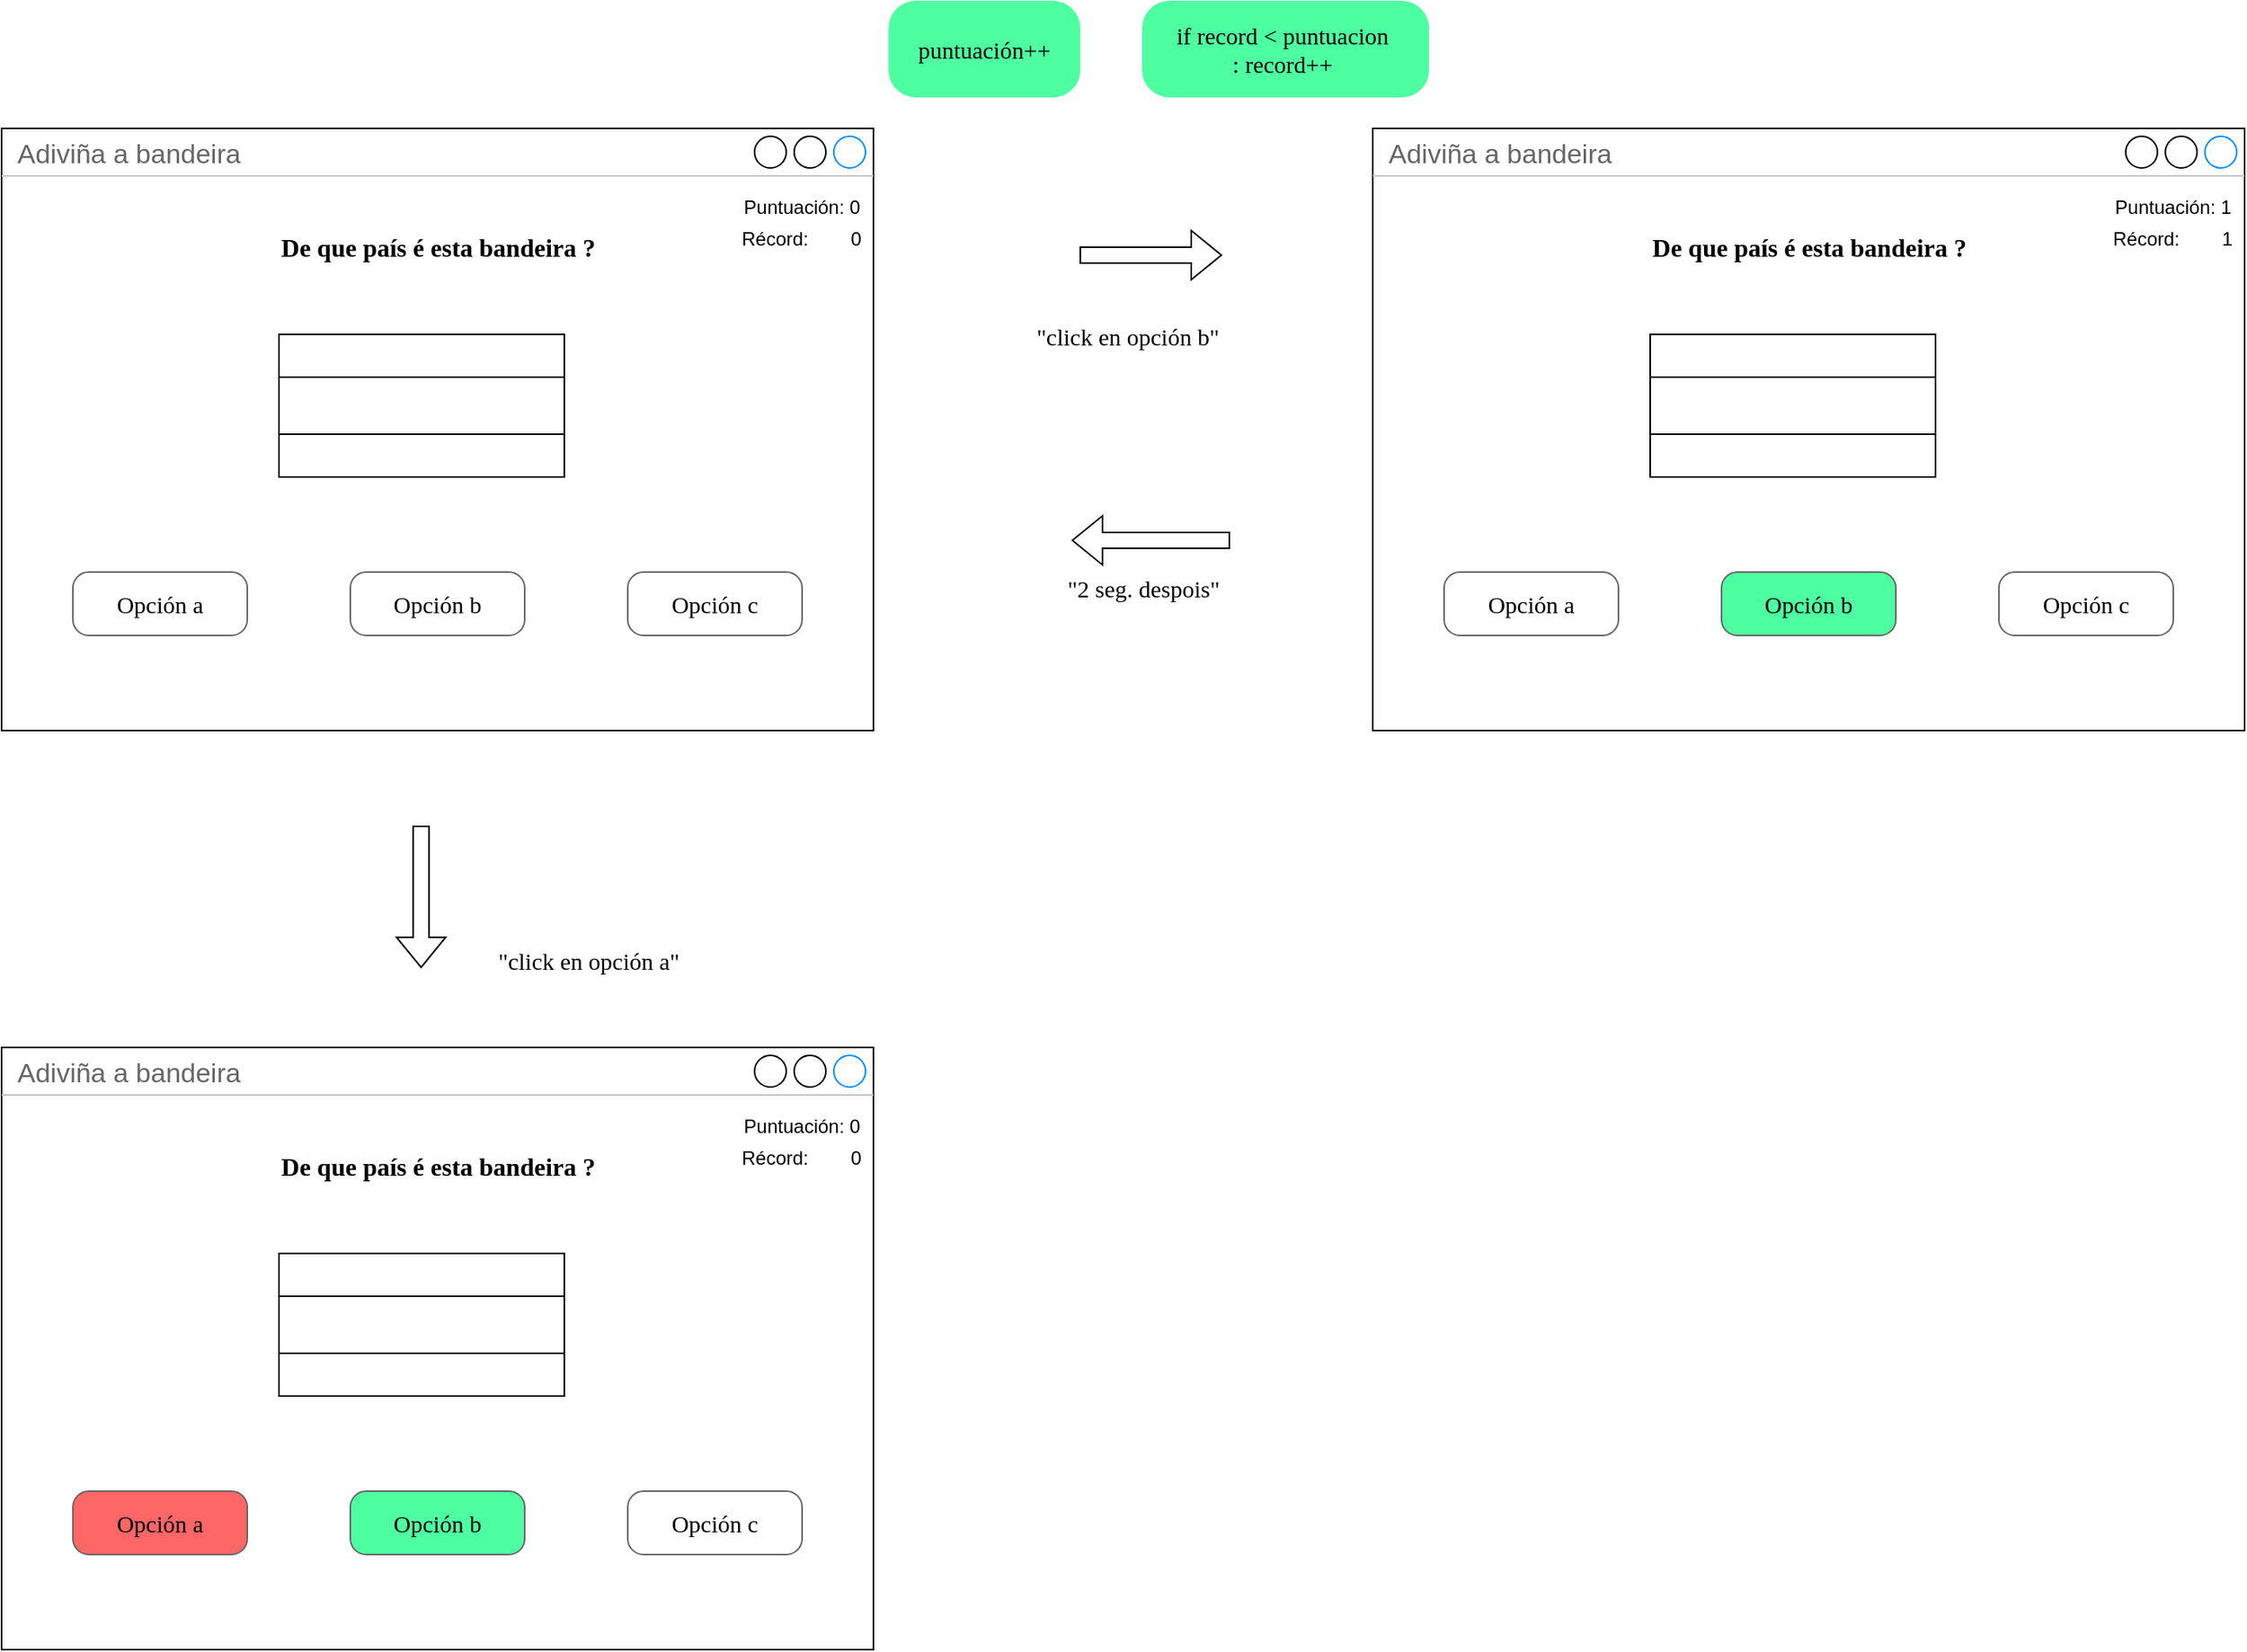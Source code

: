 <mxfile version="20.3.0" type="device"><diagram id="Ev63a6ccPwRTVV3kT35p" name="Page-1"><mxGraphModel dx="1778" dy="1089" grid="1" gridSize="10" guides="1" tooltips="1" connect="1" arrows="1" fold="1" page="1" pageScale="1" pageWidth="850" pageHeight="1100" math="0" shadow="0"><root><mxCell id="0"/><mxCell id="1" parent="0"/><mxCell id="_WvFIEk4BJGOZr_spW-U-1" value="Adiviña a bandeira" style="strokeWidth=1;shadow=0;dashed=0;align=center;html=1;shape=mxgraph.mockup.containers.window;align=left;verticalAlign=top;spacingLeft=8;strokeColor2=#008cff;strokeColor3=#c4c4c4;fontColor=#666666;mainText=;fontSize=17;labelBackgroundColor=none;" vertex="1" parent="1"><mxGeometry x="130" y="100" width="550" height="380" as="geometry"/></mxCell><mxCell id="_WvFIEk4BJGOZr_spW-U-2" value="De que país é esta bandeira ?" style="text;html=1;align=center;verticalAlign=middle;resizable=0;points=[];autosize=1;strokeColor=none;fillColor=none;fontFamily=FontFira;fontStyle=1;fontSize=16;" vertex="1" parent="1"><mxGeometry x="295" y="160" width="220" height="30" as="geometry"/></mxCell><mxCell id="_WvFIEk4BJGOZr_spW-U-3" value="Puntuación: 0" style="text;html=1;strokeColor=none;fillColor=none;align=center;verticalAlign=middle;whiteSpace=wrap;rounded=0;" vertex="1" parent="1"><mxGeometry x="595" y="140" width="80" height="20" as="geometry"/></mxCell><mxCell id="_WvFIEk4BJGOZr_spW-U-4" value="Récord:&amp;nbsp; &amp;nbsp; &amp;nbsp; &amp;nbsp; 0" style="text;html=1;strokeColor=none;fillColor=none;align=left;verticalAlign=middle;whiteSpace=wrap;rounded=0;" vertex="1" parent="1"><mxGeometry x="595" y="160" width="80" height="20" as="geometry"/></mxCell><mxCell id="_WvFIEk4BJGOZr_spW-U-8" value="" style="group" vertex="1" connectable="0" parent="1"><mxGeometry x="305" y="230" width="180" height="90" as="geometry"/></mxCell><mxCell id="_WvFIEk4BJGOZr_spW-U-6" value="" style="rounded=0;whiteSpace=wrap;html=1;fontSize=16;" vertex="1" parent="_WvFIEk4BJGOZr_spW-U-8"><mxGeometry width="180" height="90" as="geometry"/></mxCell><mxCell id="_WvFIEk4BJGOZr_spW-U-7" value="" style="rounded=0;whiteSpace=wrap;html=1;fontSize=16;" vertex="1" parent="_WvFIEk4BJGOZr_spW-U-8"><mxGeometry y="27" width="180" height="36" as="geometry"/></mxCell><mxCell id="_WvFIEk4BJGOZr_spW-U-9" value="Opción a" style="strokeWidth=1;shadow=0;dashed=0;align=center;html=1;shape=mxgraph.mockup.buttons.button;strokeColor=#666666;fontColor=#000000;mainText=;buttonStyle=round;fontSize=15;fontStyle=0;fillColor=#FFFFFF;whiteSpace=wrap;fontFamily=FontFira;" vertex="1" parent="1"><mxGeometry x="175" y="380" width="110" height="40" as="geometry"/></mxCell><mxCell id="_WvFIEk4BJGOZr_spW-U-10" value="Opción b" style="strokeWidth=1;shadow=0;dashed=0;align=center;html=1;shape=mxgraph.mockup.buttons.button;strokeColor=#666666;fontColor=#000000;mainText=;buttonStyle=round;fontSize=15;fontStyle=0;fillColor=#FFFFFF;whiteSpace=wrap;fontFamily=FontFira;" vertex="1" parent="1"><mxGeometry x="350" y="380" width="110" height="40" as="geometry"/></mxCell><mxCell id="_WvFIEk4BJGOZr_spW-U-11" value="Opción c" style="strokeWidth=1;shadow=0;dashed=0;align=center;html=1;shape=mxgraph.mockup.buttons.button;strokeColor=#666666;fontColor=#000000;mainText=;buttonStyle=round;fontSize=15;fontStyle=0;fillColor=#FFFFFF;whiteSpace=wrap;fontFamily=FontFira;" vertex="1" parent="1"><mxGeometry x="525" y="380" width="110" height="40" as="geometry"/></mxCell><mxCell id="_WvFIEk4BJGOZr_spW-U-12" value="Adiviña a bandeira" style="strokeWidth=1;shadow=0;dashed=0;align=center;html=1;shape=mxgraph.mockup.containers.window;align=left;verticalAlign=top;spacingLeft=8;strokeColor2=#008cff;strokeColor3=#c4c4c4;fontColor=#666666;mainText=;fontSize=17;labelBackgroundColor=none;" vertex="1" parent="1"><mxGeometry x="995" y="100" width="550" height="380" as="geometry"/></mxCell><mxCell id="_WvFIEk4BJGOZr_spW-U-13" value="De que país é esta bandeira ?" style="text;html=1;align=center;verticalAlign=middle;resizable=0;points=[];autosize=1;strokeColor=none;fillColor=none;fontFamily=FontFira;fontStyle=1;fontSize=16;" vertex="1" parent="1"><mxGeometry x="1160" y="160" width="220" height="30" as="geometry"/></mxCell><mxCell id="_WvFIEk4BJGOZr_spW-U-14" value="Puntuación: 1" style="text;html=1;strokeColor=none;fillColor=none;align=center;verticalAlign=middle;whiteSpace=wrap;rounded=0;" vertex="1" parent="1"><mxGeometry x="1460" y="140" width="80" height="20" as="geometry"/></mxCell><mxCell id="_WvFIEk4BJGOZr_spW-U-15" value="Récord:&amp;nbsp; &amp;nbsp; &amp;nbsp; &amp;nbsp; 1" style="text;html=1;strokeColor=none;fillColor=none;align=left;verticalAlign=middle;whiteSpace=wrap;rounded=0;" vertex="1" parent="1"><mxGeometry x="1460" y="160" width="80" height="20" as="geometry"/></mxCell><mxCell id="_WvFIEk4BJGOZr_spW-U-16" value="" style="group" vertex="1" connectable="0" parent="1"><mxGeometry x="1170" y="230" width="180" height="90" as="geometry"/></mxCell><mxCell id="_WvFIEk4BJGOZr_spW-U-17" value="" style="rounded=0;whiteSpace=wrap;html=1;fontSize=16;" vertex="1" parent="_WvFIEk4BJGOZr_spW-U-16"><mxGeometry width="180" height="90" as="geometry"/></mxCell><mxCell id="_WvFIEk4BJGOZr_spW-U-18" value="" style="rounded=0;whiteSpace=wrap;html=1;fontSize=16;" vertex="1" parent="_WvFIEk4BJGOZr_spW-U-16"><mxGeometry y="27" width="180" height="36" as="geometry"/></mxCell><mxCell id="_WvFIEk4BJGOZr_spW-U-19" value="Opción a" style="strokeWidth=1;shadow=0;dashed=0;align=center;html=1;shape=mxgraph.mockup.buttons.button;strokeColor=#666666;fontColor=#000000;mainText=;buttonStyle=round;fontSize=15;fontStyle=0;fillColor=#FFFFFF;whiteSpace=wrap;fontFamily=FontFira;" vertex="1" parent="1"><mxGeometry x="1040" y="380" width="110" height="40" as="geometry"/></mxCell><mxCell id="_WvFIEk4BJGOZr_spW-U-20" value="Opción b" style="strokeWidth=1;shadow=0;dashed=0;align=center;html=1;shape=mxgraph.mockup.buttons.button;strokeColor=#666666;fontColor=#000000;mainText=;buttonStyle=round;fontSize=15;fontStyle=0;fillColor=#4DFFA0;whiteSpace=wrap;fontFamily=FontFira;" vertex="1" parent="1"><mxGeometry x="1215" y="380" width="110" height="40" as="geometry"/></mxCell><mxCell id="_WvFIEk4BJGOZr_spW-U-21" value="Opción c" style="strokeWidth=1;shadow=0;dashed=0;align=center;html=1;shape=mxgraph.mockup.buttons.button;strokeColor=#666666;fontColor=#000000;mainText=;buttonStyle=round;fontSize=15;fontStyle=0;fillColor=#FFFFFF;whiteSpace=wrap;fontFamily=FontFira;" vertex="1" parent="1"><mxGeometry x="1390" y="380" width="110" height="40" as="geometry"/></mxCell><mxCell id="_WvFIEk4BJGOZr_spW-U-23" value="" style="shape=flexArrow;endArrow=classic;html=1;rounded=0;fontFamily=FontFira;fontSize=15;fontColor=#000000;" edge="1" parent="1"><mxGeometry width="50" height="50" relative="1" as="geometry"><mxPoint x="810" y="180" as="sourcePoint"/><mxPoint x="900" y="180" as="targetPoint"/></mxGeometry></mxCell><mxCell id="_WvFIEk4BJGOZr_spW-U-24" value="&quot;click en opción b&quot;" style="text;html=1;align=center;verticalAlign=middle;resizable=0;points=[];autosize=1;strokeColor=none;fillColor=none;fontSize=15;fontFamily=FontFira;fontColor=#000000;" vertex="1" parent="1"><mxGeometry x="770" y="215.5" width="140" height="30" as="geometry"/></mxCell><mxCell id="_WvFIEk4BJGOZr_spW-U-48" value="Adiviña a bandeira" style="strokeWidth=1;shadow=0;dashed=0;align=center;html=1;shape=mxgraph.mockup.containers.window;align=left;verticalAlign=top;spacingLeft=8;strokeColor2=#008cff;strokeColor3=#c4c4c4;fontColor=#666666;mainText=;fontSize=17;labelBackgroundColor=none;" vertex="1" parent="1"><mxGeometry x="130" y="680" width="550" height="380" as="geometry"/></mxCell><mxCell id="_WvFIEk4BJGOZr_spW-U-49" value="De que país é esta bandeira ?" style="text;html=1;align=center;verticalAlign=middle;resizable=0;points=[];autosize=1;strokeColor=none;fillColor=none;fontFamily=FontFira;fontStyle=1;fontSize=16;" vertex="1" parent="1"><mxGeometry x="295" y="740" width="220" height="30" as="geometry"/></mxCell><mxCell id="_WvFIEk4BJGOZr_spW-U-50" value="Puntuación: 0" style="text;html=1;strokeColor=none;fillColor=none;align=center;verticalAlign=middle;whiteSpace=wrap;rounded=0;" vertex="1" parent="1"><mxGeometry x="595" y="720" width="80" height="20" as="geometry"/></mxCell><mxCell id="_WvFIEk4BJGOZr_spW-U-51" value="Récord:&amp;nbsp; &amp;nbsp; &amp;nbsp; &amp;nbsp; 0" style="text;html=1;strokeColor=none;fillColor=none;align=left;verticalAlign=middle;whiteSpace=wrap;rounded=0;" vertex="1" parent="1"><mxGeometry x="595" y="740" width="80" height="20" as="geometry"/></mxCell><mxCell id="_WvFIEk4BJGOZr_spW-U-52" value="" style="group" vertex="1" connectable="0" parent="1"><mxGeometry x="305" y="810" width="180" height="90" as="geometry"/></mxCell><mxCell id="_WvFIEk4BJGOZr_spW-U-53" value="" style="rounded=0;whiteSpace=wrap;html=1;fontSize=16;" vertex="1" parent="_WvFIEk4BJGOZr_spW-U-52"><mxGeometry width="180" height="90" as="geometry"/></mxCell><mxCell id="_WvFIEk4BJGOZr_spW-U-54" value="" style="rounded=0;whiteSpace=wrap;html=1;fontSize=16;" vertex="1" parent="_WvFIEk4BJGOZr_spW-U-52"><mxGeometry y="27" width="180" height="36" as="geometry"/></mxCell><mxCell id="_WvFIEk4BJGOZr_spW-U-55" value="Opción a" style="strokeWidth=1;shadow=0;dashed=0;align=center;html=1;shape=mxgraph.mockup.buttons.button;strokeColor=#666666;fontColor=#000000;mainText=;buttonStyle=round;fontSize=15;fontStyle=0;fillColor=#FF6666;whiteSpace=wrap;fontFamily=FontFira;" vertex="1" parent="1"><mxGeometry x="175" y="960" width="110" height="40" as="geometry"/></mxCell><mxCell id="_WvFIEk4BJGOZr_spW-U-56" value="Opción b" style="strokeWidth=1;shadow=0;dashed=0;align=center;html=1;shape=mxgraph.mockup.buttons.button;strokeColor=#666666;fontColor=#000000;mainText=;buttonStyle=round;fontSize=15;fontStyle=0;fillColor=#4DFFA0;whiteSpace=wrap;fontFamily=FontFira;" vertex="1" parent="1"><mxGeometry x="350" y="960" width="110" height="40" as="geometry"/></mxCell><mxCell id="_WvFIEk4BJGOZr_spW-U-57" value="Opción c" style="strokeWidth=1;shadow=0;dashed=0;align=center;html=1;shape=mxgraph.mockup.buttons.button;strokeColor=#666666;fontColor=#000000;mainText=;buttonStyle=round;fontSize=15;fontStyle=0;fillColor=#FFFFFF;whiteSpace=wrap;fontFamily=FontFira;" vertex="1" parent="1"><mxGeometry x="525" y="960" width="110" height="40" as="geometry"/></mxCell><mxCell id="_WvFIEk4BJGOZr_spW-U-58" value="" style="shape=flexArrow;endArrow=classic;html=1;rounded=0;fontFamily=FontFira;fontSize=15;fontColor=#000000;" edge="1" parent="1"><mxGeometry width="50" height="50" relative="1" as="geometry"><mxPoint x="394.66" y="540" as="sourcePoint"/><mxPoint x="394.66" y="630" as="targetPoint"/></mxGeometry></mxCell><mxCell id="_WvFIEk4BJGOZr_spW-U-59" value="&quot;click en opción a&quot;" style="text;html=1;align=center;verticalAlign=middle;resizable=0;points=[];autosize=1;strokeColor=none;fillColor=none;fontSize=15;fontFamily=FontFira;fontColor=#000000;" vertex="1" parent="1"><mxGeometry x="430" y="610" width="140" height="30" as="geometry"/></mxCell><mxCell id="_WvFIEk4BJGOZr_spW-U-64" value="" style="shape=flexArrow;endArrow=classic;html=1;rounded=0;fontFamily=FontFira;fontSize=15;fontColor=#000000;" edge="1" parent="1"><mxGeometry width="50" height="50" relative="1" as="geometry"><mxPoint x="905" y="360" as="sourcePoint"/><mxPoint x="805" y="360" as="targetPoint"/></mxGeometry></mxCell><mxCell id="_WvFIEk4BJGOZr_spW-U-65" value="&quot;2 seg. despois&quot;" style="text;html=1;align=center;verticalAlign=middle;resizable=0;points=[];autosize=1;strokeColor=none;fillColor=none;fontSize=15;fontFamily=FontFira;fontColor=#000000;" vertex="1" parent="1"><mxGeometry x="790" y="375" width="120" height="30" as="geometry"/></mxCell><mxCell id="_WvFIEk4BJGOZr_spW-U-76" value="puntuación++" style="whiteSpace=wrap;html=1;strokeColor=#4DFFA0;fontFamily=FontFira;fontSize=15;fontColor=#000000;fillColor=#4DFFA0;rounded=1;arcSize=28;" vertex="1" parent="1"><mxGeometry x="690" y="20" width="120" height="60" as="geometry"/></mxCell><mxCell id="_WvFIEk4BJGOZr_spW-U-77" value="if record &amp;lt; puntuacion&amp;nbsp;&lt;br&gt;: record++&amp;nbsp;" style="whiteSpace=wrap;html=1;strokeColor=#4DFFA0;fontFamily=FontFira;fontSize=15;fontColor=#000000;fillColor=#4DFFA0;rounded=1;arcSize=28;" vertex="1" parent="1"><mxGeometry x="850" y="20" width="180" height="60" as="geometry"/></mxCell></root></mxGraphModel></diagram></mxfile>